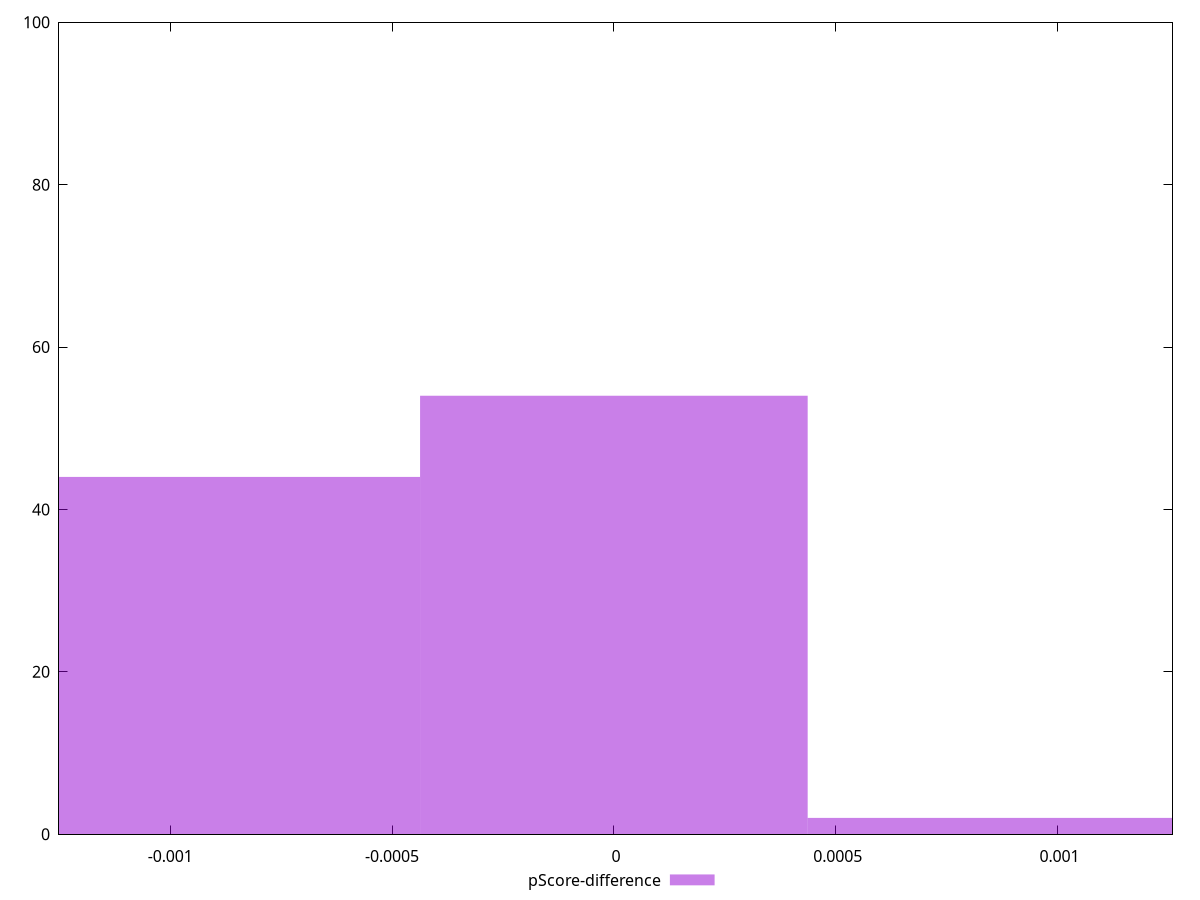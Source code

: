 reset

$pScoreDifference <<EOF
0.0008737263375450024 2
-0.0008737263375450024 44
0 54
EOF

set key outside below
set boxwidth 0.0008737263375450024
set xrange [-0.001250788443384776:0.001259233086355671]
set yrange [0:100]
set trange [0:100]
set style fill transparent solid 0.5 noborder
set terminal svg size 640, 490 enhanced background rgb 'white'
set output "reports/report_00027_2021-02-24T12-40-31.850Z/cumulative-layout-shift/samples/agenda/pScore-difference/histogram.svg"

plot $pScoreDifference title "pScore-difference" with boxes

reset
